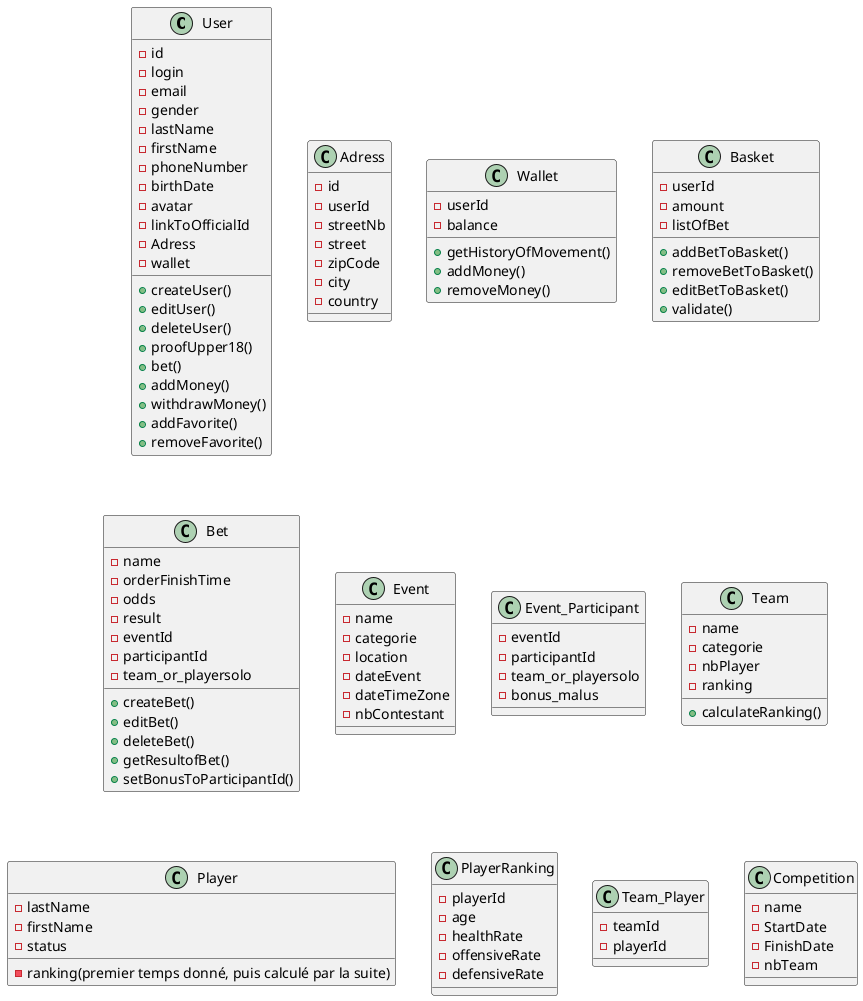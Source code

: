 @startuml parisportif

class User{
    - id
    - login
    - email
    - gender
    - lastName
    - firstName
    - phoneNumber
    - birthDate
    - avatar
    - linkToOfficialId
    - Adress
    - wallet

    + createUser()
    + editUser()
    + deleteUser()
    + proofUpper18()
    + bet()
    + addMoney()
    + withdrawMoney()
    + addFavorite()
    + removeFavorite()
}

class Adress{
    - id
    - userId
    - streetNb
    - street
    - zipCode
    - city
    - country
}


class Wallet{
    - userId
    - balance

    + getHistoryOfMovement()
    + addMoney()
    + removeMoney()
}

class Basket{
    - userId
    - amount
    - listOfBet

    + addBetToBasket()
    + removeBetToBasket()
    + editBetToBasket()
    + validate()
}



class Bet{
    - name
    - orderFinishTime
    - odds
    - result
    - eventId
    - participantId
    - team_or_playersolo


    + createBet()
    + editBet()
    + deleteBet()
    + getResultofBet()
    + setBonusToParticipantId()
}


class Event{
    - name
    - categorie
    - location
    - dateEvent
    - dateTimeZone
    - nbContestant
}

class Event_Participant{
    - eventId
    - participantId
    - team_or_playersolo
    - bonus_malus
}

class Team{
    - name
    - categorie
    - nbPlayer
    - ranking

    + calculateRanking()
}

class Player{
    - lastName
    - firstName
    - status
    - ranking(premier temps donné, puis calculé par la suite)
}

class PlayerRanking{
    - playerId
    - age
    - healthRate
    - offensiveRate
    - defensiveRate
}

class Team_Player{
    - teamId
    - playerId
}

class Competition{
    - name
    - StartDate
    - FinishDate
    - nbTeam
}

@enduml
